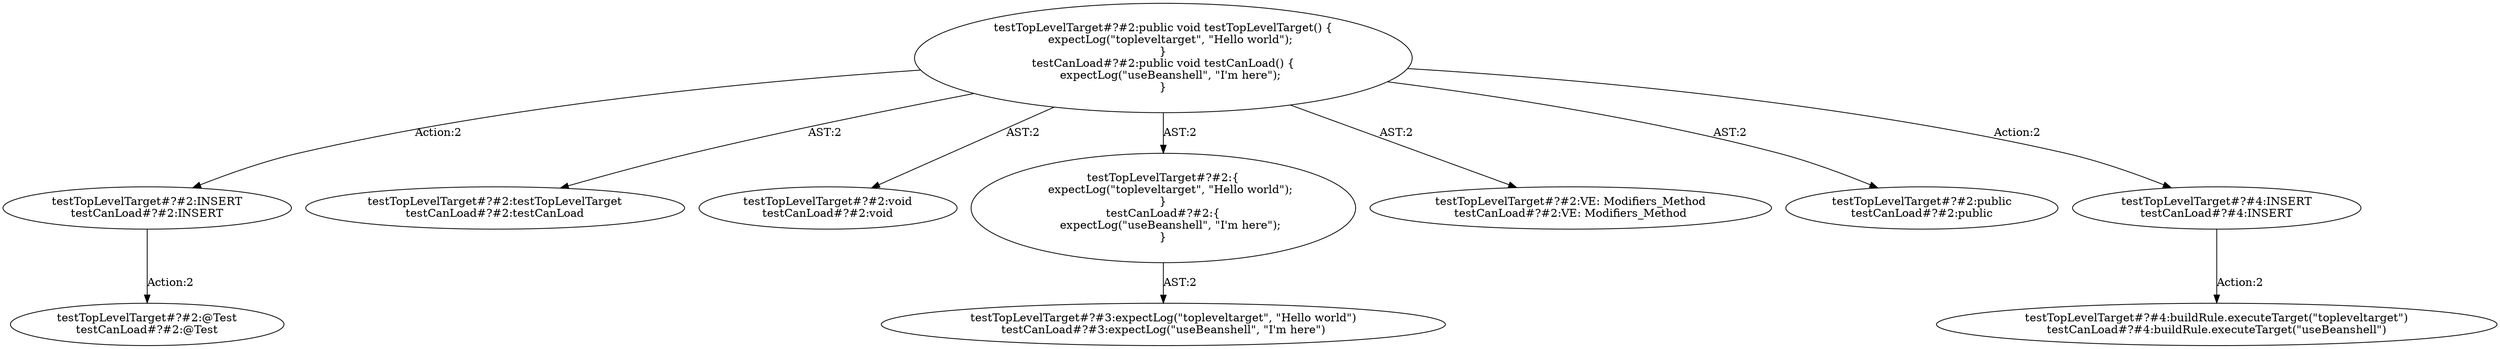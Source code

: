 digraph "Pattern" {
0 [label="testTopLevelTarget#?#2:INSERT
testCanLoad#?#2:INSERT" shape=ellipse]
1 [label="testTopLevelTarget#?#2:public void testTopLevelTarget() \{
    expectLog(\"topleveltarget\", \"Hello world\");
\}
testCanLoad#?#2:public void testCanLoad() \{
    expectLog(\"useBeanshell\", \"I'm here\");
\}" shape=ellipse]
2 [label="testTopLevelTarget#?#2:testTopLevelTarget
testCanLoad#?#2:testCanLoad" shape=ellipse]
3 [label="testTopLevelTarget#?#2:void
testCanLoad#?#2:void" shape=ellipse]
4 [label="testTopLevelTarget#?#2:\{
    expectLog(\"topleveltarget\", \"Hello world\");
\}
testCanLoad#?#2:\{
    expectLog(\"useBeanshell\", \"I'm here\");
\}" shape=ellipse]
5 [label="testTopLevelTarget#?#3:expectLog(\"topleveltarget\", \"Hello world\")
testCanLoad#?#3:expectLog(\"useBeanshell\", \"I'm here\")" shape=ellipse]
6 [label="testTopLevelTarget#?#2:VE: Modifiers_Method
testCanLoad#?#2:VE: Modifiers_Method" shape=ellipse]
7 [label="testTopLevelTarget#?#2:public
testCanLoad#?#2:public" shape=ellipse]
8 [label="testTopLevelTarget#?#4:INSERT
testCanLoad#?#4:INSERT" shape=ellipse]
9 [label="testTopLevelTarget#?#4:buildRule.executeTarget(\"topleveltarget\")
testCanLoad#?#4:buildRule.executeTarget(\"useBeanshell\")" shape=ellipse]
10 [label="testTopLevelTarget#?#2:@Test
testCanLoad#?#2:@Test" shape=ellipse]
0 -> 10 [label="Action:2"];
1 -> 0 [label="Action:2"];
1 -> 2 [label="AST:2"];
1 -> 3 [label="AST:2"];
1 -> 4 [label="AST:2"];
1 -> 6 [label="AST:2"];
1 -> 7 [label="AST:2"];
1 -> 8 [label="Action:2"];
4 -> 5 [label="AST:2"];
8 -> 9 [label="Action:2"];
}